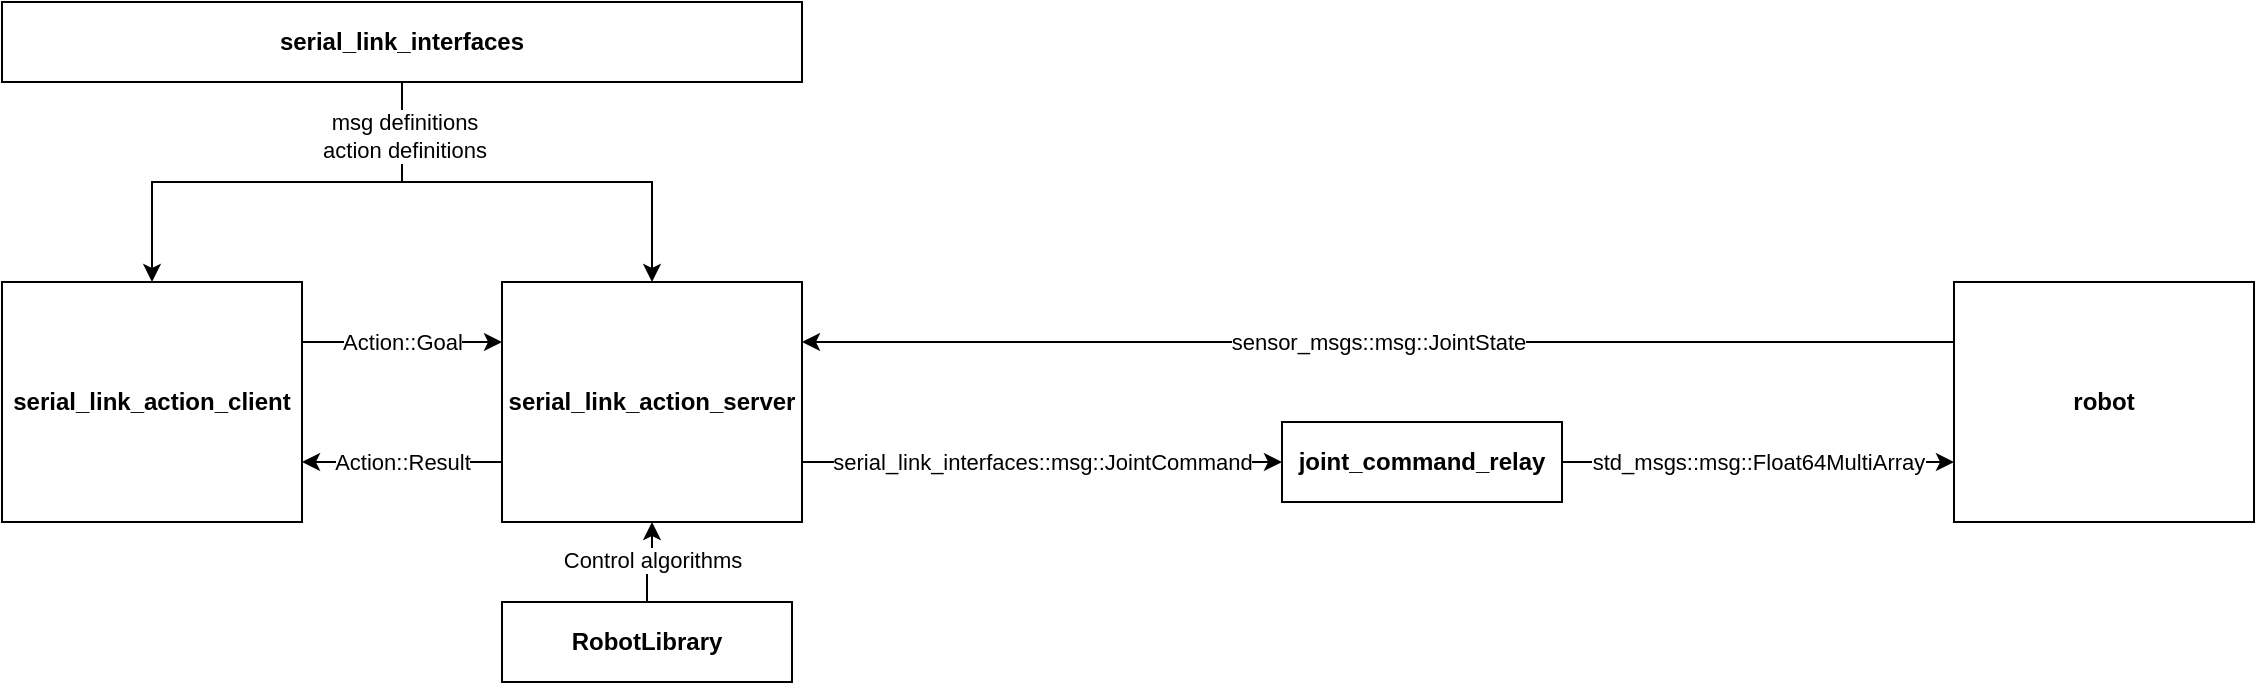 <mxfile version="22.1.2" type="device">
  <diagram name="Page-1" id="FJ5al01fARjp6G7-FXAw">
    <mxGraphModel dx="920" dy="804" grid="1" gridSize="10" guides="1" tooltips="1" connect="1" arrows="1" fold="1" page="1" pageScale="1" pageWidth="1169" pageHeight="827" math="0" shadow="0">
      <root>
        <mxCell id="0" />
        <mxCell id="1" parent="0" />
        <mxCell id="15O87lglnOJkSWuvPD9l-10" style="edgeStyle=orthogonalEdgeStyle;rounded=0;orthogonalLoop=1;jettySize=auto;html=1;exitX=1;exitY=0.25;exitDx=0;exitDy=0;entryX=0;entryY=0.25;entryDx=0;entryDy=0;" edge="1" parent="1" source="15O87lglnOJkSWuvPD9l-1" target="15O87lglnOJkSWuvPD9l-4">
          <mxGeometry relative="1" as="geometry" />
        </mxCell>
        <mxCell id="15O87lglnOJkSWuvPD9l-17" value="Action::Goal" style="edgeLabel;html=1;align=center;verticalAlign=middle;resizable=0;points=[];" vertex="1" connectable="0" parent="15O87lglnOJkSWuvPD9l-10">
          <mxGeometry relative="1" as="geometry">
            <mxPoint as="offset" />
          </mxGeometry>
        </mxCell>
        <mxCell id="15O87lglnOJkSWuvPD9l-1" value="&lt;b&gt;serial_link_action_client&lt;/b&gt;" style="rounded=0;whiteSpace=wrap;html=1;" vertex="1" parent="1">
          <mxGeometry x="20" y="180" width="150" height="120" as="geometry" />
        </mxCell>
        <mxCell id="15O87lglnOJkSWuvPD9l-6" value="serial_link_interfaces::msg::JointCommand" style="edgeStyle=orthogonalEdgeStyle;rounded=0;orthogonalLoop=1;jettySize=auto;html=1;exitX=1;exitY=0.75;exitDx=0;exitDy=0;entryX=0;entryY=0.5;entryDx=0;entryDy=0;" edge="1" parent="1" source="15O87lglnOJkSWuvPD9l-4" target="15O87lglnOJkSWuvPD9l-5">
          <mxGeometry relative="1" as="geometry" />
        </mxCell>
        <mxCell id="15O87lglnOJkSWuvPD9l-11" style="edgeStyle=orthogonalEdgeStyle;rounded=0;orthogonalLoop=1;jettySize=auto;html=1;exitX=0;exitY=0.75;exitDx=0;exitDy=0;entryX=1;entryY=0.75;entryDx=0;entryDy=0;" edge="1" parent="1" source="15O87lglnOJkSWuvPD9l-4" target="15O87lglnOJkSWuvPD9l-1">
          <mxGeometry relative="1" as="geometry" />
        </mxCell>
        <mxCell id="15O87lglnOJkSWuvPD9l-18" value="Action::Result" style="edgeLabel;html=1;align=center;verticalAlign=middle;resizable=0;points=[];" vertex="1" connectable="0" parent="15O87lglnOJkSWuvPD9l-11">
          <mxGeometry relative="1" as="geometry">
            <mxPoint as="offset" />
          </mxGeometry>
        </mxCell>
        <mxCell id="15O87lglnOJkSWuvPD9l-4" value="&lt;b&gt;serial_link_action_server&lt;/b&gt;" style="rounded=0;whiteSpace=wrap;html=1;" vertex="1" parent="1">
          <mxGeometry x="270" y="180" width="150" height="120" as="geometry" />
        </mxCell>
        <mxCell id="15O87lglnOJkSWuvPD9l-9" style="edgeStyle=orthogonalEdgeStyle;rounded=0;orthogonalLoop=1;jettySize=auto;html=1;exitX=1;exitY=0.5;exitDx=0;exitDy=0;entryX=0;entryY=0.75;entryDx=0;entryDy=0;" edge="1" parent="1" source="15O87lglnOJkSWuvPD9l-5" target="15O87lglnOJkSWuvPD9l-7">
          <mxGeometry relative="1" as="geometry" />
        </mxCell>
        <mxCell id="15O87lglnOJkSWuvPD9l-22" value="std_msgs::msg::Float64MultiArray" style="edgeLabel;html=1;align=center;verticalAlign=middle;resizable=0;points=[];" vertex="1" connectable="0" parent="15O87lglnOJkSWuvPD9l-9">
          <mxGeometry relative="1" as="geometry">
            <mxPoint as="offset" />
          </mxGeometry>
        </mxCell>
        <mxCell id="15O87lglnOJkSWuvPD9l-5" value="&lt;b&gt;joint_command_relay&lt;/b&gt;" style="rounded=0;whiteSpace=wrap;html=1;" vertex="1" parent="1">
          <mxGeometry x="660" y="250" width="140" height="40" as="geometry" />
        </mxCell>
        <mxCell id="15O87lglnOJkSWuvPD9l-8" style="edgeStyle=orthogonalEdgeStyle;rounded=0;orthogonalLoop=1;jettySize=auto;html=1;exitX=0;exitY=0.25;exitDx=0;exitDy=0;entryX=1;entryY=0.25;entryDx=0;entryDy=0;" edge="1" parent="1" source="15O87lglnOJkSWuvPD9l-7" target="15O87lglnOJkSWuvPD9l-4">
          <mxGeometry relative="1" as="geometry" />
        </mxCell>
        <mxCell id="15O87lglnOJkSWuvPD9l-16" value="sensor_msgs::msg::JointState" style="edgeLabel;html=1;align=center;verticalAlign=middle;resizable=0;points=[];" vertex="1" connectable="0" parent="15O87lglnOJkSWuvPD9l-8">
          <mxGeometry relative="1" as="geometry">
            <mxPoint as="offset" />
          </mxGeometry>
        </mxCell>
        <mxCell id="15O87lglnOJkSWuvPD9l-7" value="&lt;b&gt;robot&lt;/b&gt;" style="rounded=0;whiteSpace=wrap;html=1;" vertex="1" parent="1">
          <mxGeometry x="996" y="180" width="150" height="120" as="geometry" />
        </mxCell>
        <mxCell id="15O87lglnOJkSWuvPD9l-14" style="edgeStyle=orthogonalEdgeStyle;rounded=0;orthogonalLoop=1;jettySize=auto;html=1;exitX=0.5;exitY=0;exitDx=0;exitDy=0;entryX=0.5;entryY=1;entryDx=0;entryDy=0;" edge="1" parent="1" source="15O87lglnOJkSWuvPD9l-12" target="15O87lglnOJkSWuvPD9l-4">
          <mxGeometry relative="1" as="geometry" />
        </mxCell>
        <mxCell id="15O87lglnOJkSWuvPD9l-15" value="Control algorithms" style="edgeLabel;html=1;align=center;verticalAlign=middle;resizable=0;points=[];" vertex="1" connectable="0" parent="15O87lglnOJkSWuvPD9l-14">
          <mxGeometry y="1" relative="1" as="geometry">
            <mxPoint x="1" as="offset" />
          </mxGeometry>
        </mxCell>
        <mxCell id="15O87lglnOJkSWuvPD9l-12" value="&lt;b&gt;RobotLibrary&lt;/b&gt;" style="rounded=0;whiteSpace=wrap;html=1;" vertex="1" parent="1">
          <mxGeometry x="270" y="340" width="145" height="40" as="geometry" />
        </mxCell>
        <mxCell id="15O87lglnOJkSWuvPD9l-19" style="edgeStyle=orthogonalEdgeStyle;rounded=0;orthogonalLoop=1;jettySize=auto;html=1;entryX=0.5;entryY=0;entryDx=0;entryDy=0;" edge="1" parent="1" source="15O87lglnOJkSWuvPD9l-13" target="15O87lglnOJkSWuvPD9l-4">
          <mxGeometry relative="1" as="geometry" />
        </mxCell>
        <mxCell id="15O87lglnOJkSWuvPD9l-20" style="edgeStyle=orthogonalEdgeStyle;rounded=0;orthogonalLoop=1;jettySize=auto;html=1;exitX=0.5;exitY=1;exitDx=0;exitDy=0;" edge="1" parent="1" source="15O87lglnOJkSWuvPD9l-13" target="15O87lglnOJkSWuvPD9l-1">
          <mxGeometry relative="1" as="geometry" />
        </mxCell>
        <mxCell id="15O87lglnOJkSWuvPD9l-21" value="msg definitions&lt;br&gt;action definitions" style="edgeLabel;html=1;align=center;verticalAlign=middle;resizable=0;points=[];" vertex="1" connectable="0" parent="15O87lglnOJkSWuvPD9l-20">
          <mxGeometry x="-0.758" y="1" relative="1" as="geometry">
            <mxPoint as="offset" />
          </mxGeometry>
        </mxCell>
        <mxCell id="15O87lglnOJkSWuvPD9l-13" value="&lt;b&gt;serial_link_interfaces&lt;/b&gt;" style="rounded=0;whiteSpace=wrap;html=1;" vertex="1" parent="1">
          <mxGeometry x="20" y="40" width="400" height="40" as="geometry" />
        </mxCell>
      </root>
    </mxGraphModel>
  </diagram>
</mxfile>
